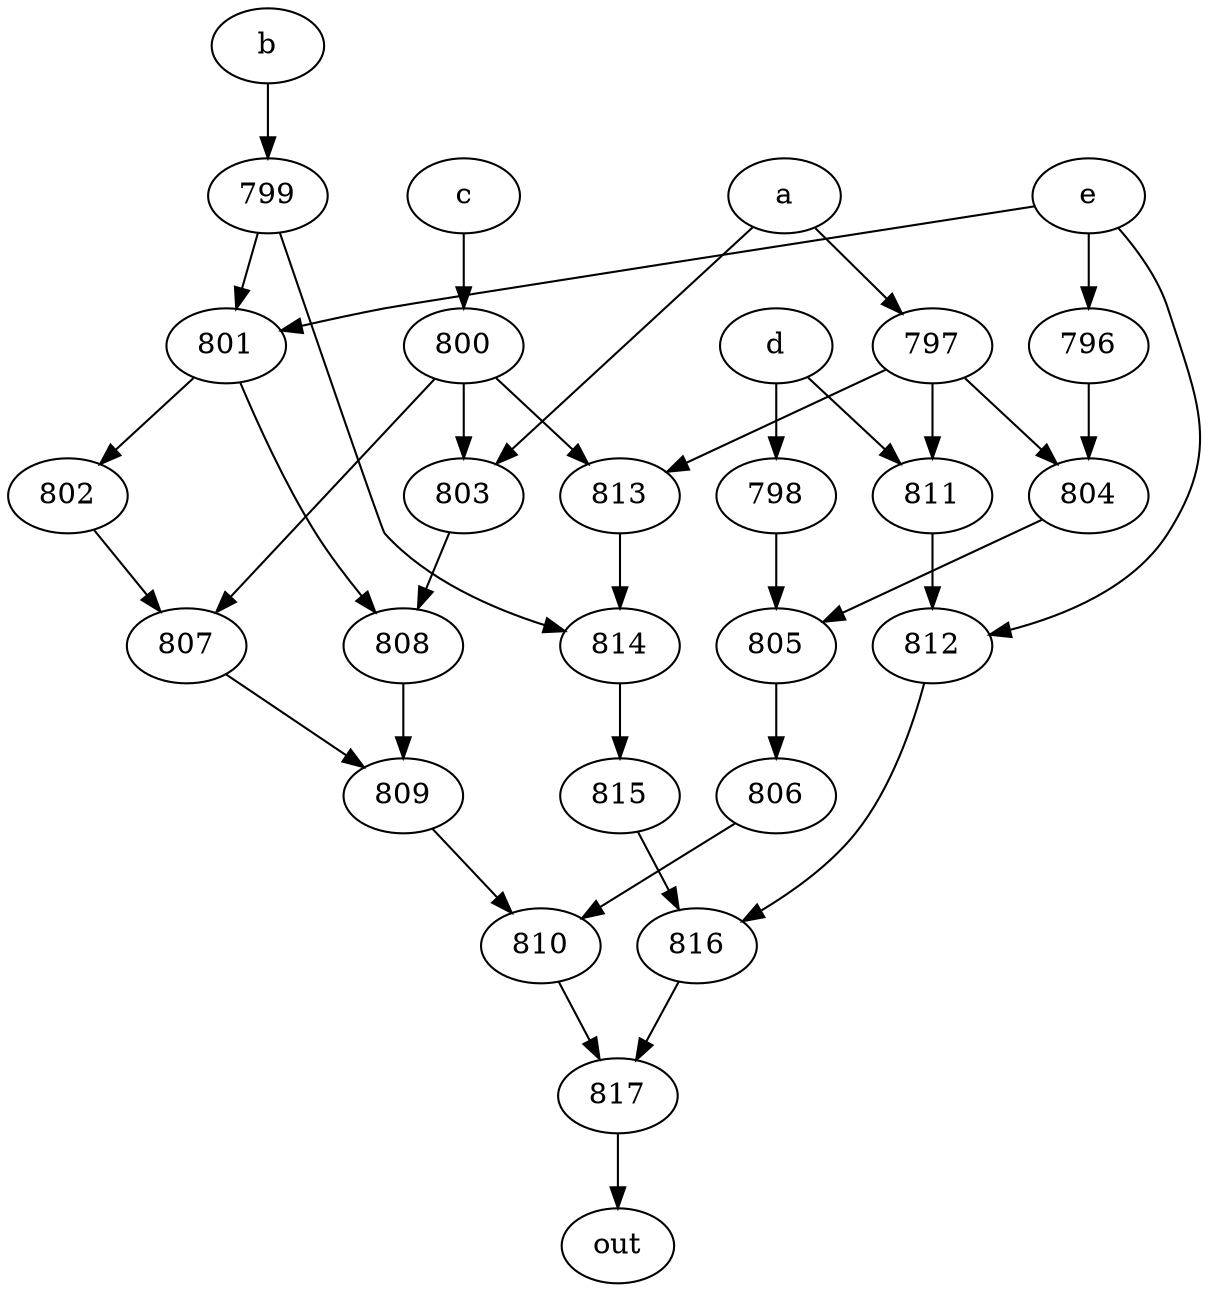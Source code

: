 strict digraph "" {
	817 -> out;
	a -> 797;
	a -> 803;
	797 -> 804;
	797 -> 811;
	797 -> 813;
	803 -> 808;
	804 -> 805;
	811 -> 812;
	813 -> 814;
	808 -> 809;
	b -> 799;
	799 -> 801;
	799 -> 814;
	801 -> 808;
	801 -> 802;
	814 -> 815;
	c -> 800;
	800 -> 803;
	800 -> 813;
	800 -> 807;
	807 -> 809;
	d -> 811;
	d -> 798;
	798 -> 805;
	805 -> 806;
	812 -> 816;
	e -> 801;
	e -> 812;
	e -> 796;
	796 -> 804;
	802 -> 807;
	816 -> 817;
	806 -> 810;
	815 -> 816;
	809 -> 810;
	810 -> 817;
}
